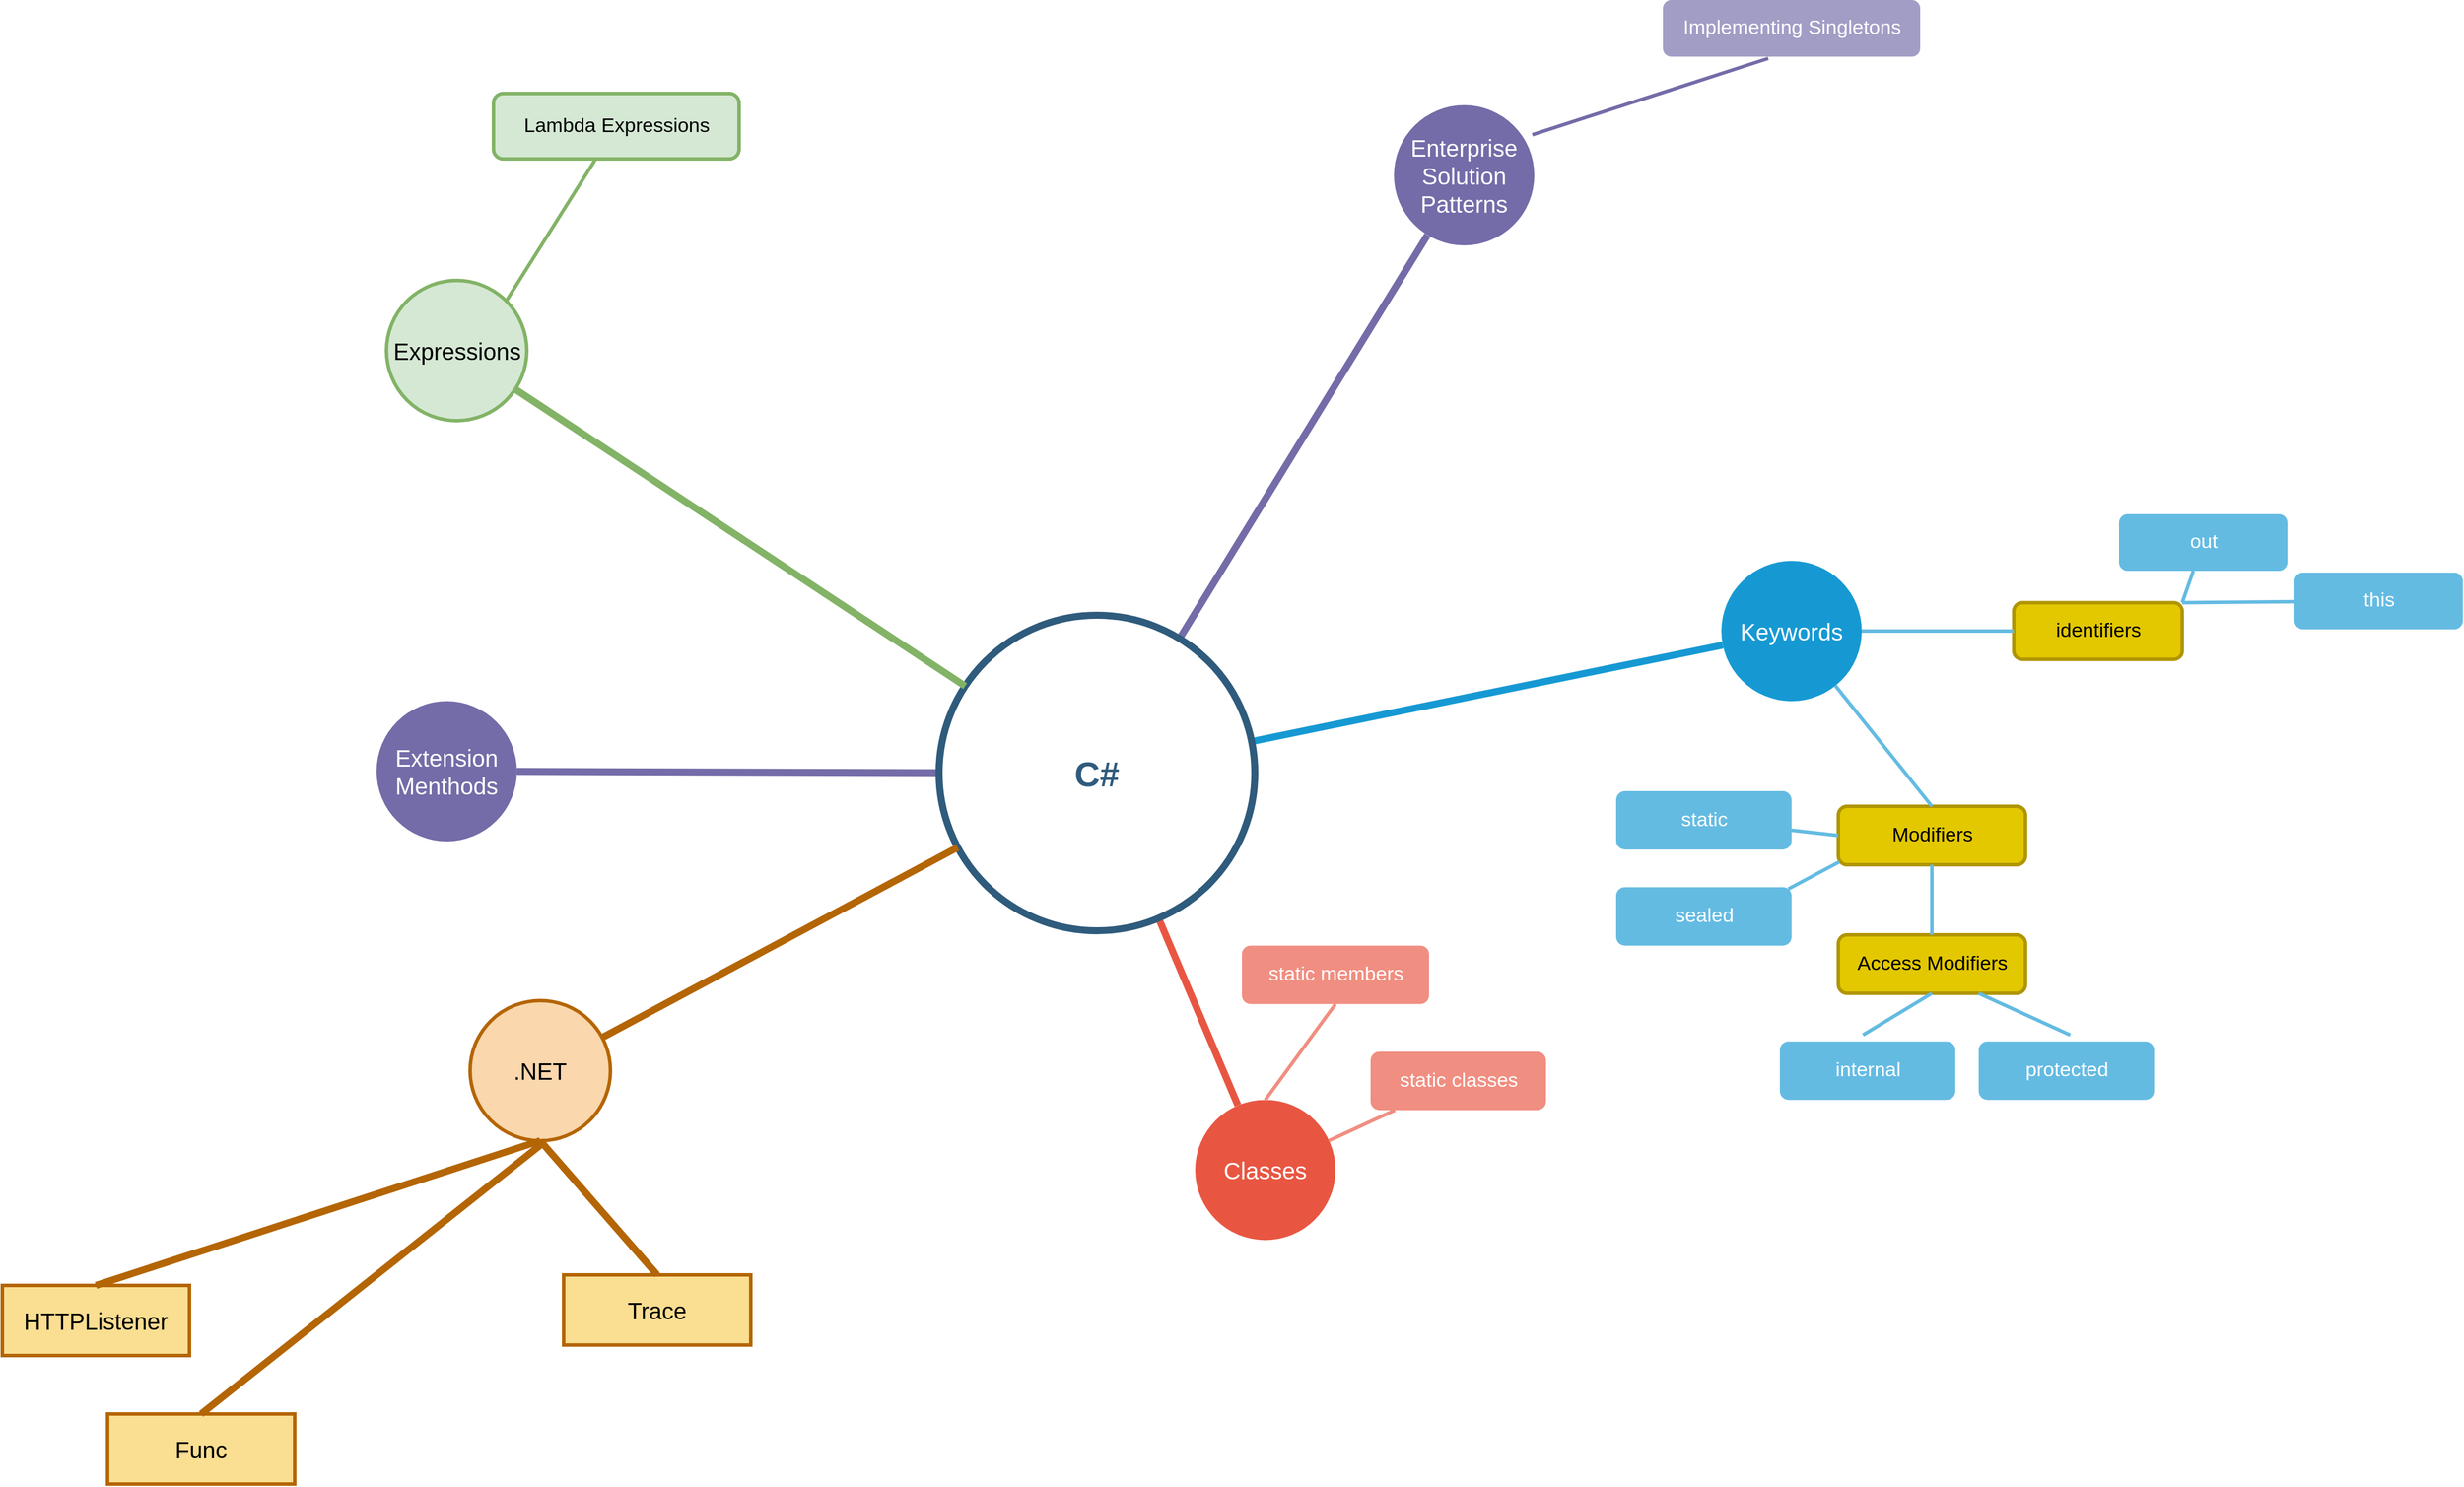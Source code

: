 <mxfile version="23.0.2" type="device">
  <diagram id="6a731a19-8d31-9384-78a2-239565b7b9f0" name="Page-1">
    <mxGraphModel dx="1793" dy="933" grid="1" gridSize="10" guides="1" tooltips="1" connect="1" arrows="1" fold="1" page="1" pageScale="1" pageWidth="1169" pageHeight="827" background="none" math="0" shadow="0">
      <root>
        <mxCell id="0" />
        <mxCell id="1" parent="0" />
        <mxCell id="1353" value="Keywords" style="ellipse;whiteSpace=wrap;html=1;shadow=0;fontFamily=Helvetica;fontSize=20;fontColor=#FFFFFF;align=center;strokeWidth=3;fillColor=#1699D3;strokeColor=none;" parent="1" vertex="1">
          <mxGeometry x="1630" y="630" width="120" height="120" as="geometry" />
        </mxCell>
        <mxCell id="1354" value="Enterprise Solution Patterns" style="ellipse;whiteSpace=wrap;html=1;shadow=0;fontFamily=Helvetica;fontSize=20;fontColor=#FFFFFF;align=center;strokeWidth=3;fillColor=#736ca8;strokeColor=none;" parent="1" vertex="1">
          <mxGeometry x="1350" y="240" width="120" height="120" as="geometry" />
        </mxCell>
        <mxCell id="1356" value="Classes" style="ellipse;whiteSpace=wrap;html=1;shadow=0;fontFamily=Helvetica;fontSize=20;fontColor=#FFFFFF;align=center;strokeWidth=3;fillColor=#E85642;strokeColor=none;" parent="1" vertex="1">
          <mxGeometry x="1180" y="1091.2" width="120" height="120" as="geometry" />
        </mxCell>
        <mxCell id="1362" style="endArrow=none;strokeWidth=6;strokeColor=#1699D3;html=1;" parent="1" source="1515" target="1353" edge="1">
          <mxGeometry relative="1" as="geometry" />
        </mxCell>
        <mxCell id="1363" style="endArrow=none;strokeWidth=6;strokeColor=#736CA8;html=1;" parent="1" source="1515" target="1516" edge="1">
          <mxGeometry relative="1" as="geometry" />
        </mxCell>
        <mxCell id="1364" style="endArrow=none;strokeWidth=6;strokeColor=#736ca8;html=1;" parent="1" source="1515" target="1354" edge="1">
          <mxGeometry relative="1" as="geometry" />
        </mxCell>
        <mxCell id="1366" value="" style="edgeStyle=none;endArrow=none;strokeWidth=6;strokeColor=#E85642;html=1;" parent="1" source="1515" target="1356" edge="1">
          <mxGeometry x="181" y="226.5" width="100" height="100" as="geometry">
            <mxPoint x="181" y="326.5" as="sourcePoint" />
            <mxPoint x="281" y="226.5" as="targetPoint" />
          </mxGeometry>
        </mxCell>
        <mxCell id="1445" value="identifiers" style="rounded=1;fillColor=#e3c800;strokeColor=#B09500;strokeWidth=3;shadow=0;html=1;fontSize=17;fontColor=#000000;" parent="1" vertex="1">
          <mxGeometry x="1880" y="665.75" width="144" height="48.5" as="geometry" />
        </mxCell>
        <mxCell id="1456" value="" style="edgeStyle=none;endArrow=none;strokeWidth=3;strokeColor=#64BBE2;html=1;" parent="1" source="1353" target="1445" edge="1">
          <mxGeometry x="-24" y="196.5" width="100" height="100" as="geometry">
            <mxPoint x="-24" y="296.5" as="sourcePoint" />
            <mxPoint x="76" y="196.5" as="targetPoint" />
          </mxGeometry>
        </mxCell>
        <mxCell id="1462" value="Implementing Singletons" style="rounded=1;fillColor=#a29dc5;strokeColor=none;strokeWidth=3;shadow=0;html=1;fontColor=#FFFFFF;fontSize=17;" parent="1" vertex="1">
          <mxGeometry x="1580" y="150" width="220" height="48.5" as="geometry" />
        </mxCell>
        <mxCell id="1490" value="static classes" style="rounded=1;fillColor=#f08e81;strokeColor=none;strokeWidth=3;shadow=0;html=1;fontColor=#FFFFFF;fontSize=17;" parent="1" vertex="1">
          <mxGeometry x="1330" y="1050" width="150" height="50" as="geometry" />
        </mxCell>
        <mxCell id="1491" value="static members" style="rounded=1;fillColor=#f08e81;strokeColor=none;strokeWidth=3;shadow=0;html=1;fontColor=#FFFFFF;fontSize=17;" parent="1" vertex="1">
          <mxGeometry x="1220" y="959.2" width="160" height="50" as="geometry" />
        </mxCell>
        <mxCell id="1503" value="" style="edgeStyle=none;endArrow=none;strokeWidth=3;strokeColor=#F08E81;html=1;" parent="1" source="1356" target="1490" edge="1">
          <mxGeometry x="188.5" y="51.5" width="100" height="100" as="geometry">
            <mxPoint x="188.5" y="151.5" as="sourcePoint" />
            <mxPoint x="288.5" y="51.5" as="targetPoint" />
          </mxGeometry>
        </mxCell>
        <mxCell id="1515" value="C#" style="ellipse;whiteSpace=wrap;html=1;shadow=0;fontFamily=Helvetica;fontSize=30;fontColor=#2F5B7C;align=center;strokeColor=#2F5B7C;strokeWidth=6;fillColor=#FFFFFF;fontStyle=1;gradientColor=none;" parent="1" vertex="1">
          <mxGeometry x="961" y="676.5" width="270" height="270" as="geometry" />
        </mxCell>
        <mxCell id="1516" value="Extension Menthods" style="ellipse;whiteSpace=wrap;html=1;shadow=0;fontFamily=Helvetica;fontSize=20;fontColor=#FFFFFF;align=center;strokeWidth=3;fillColor=#736ca8;strokeColor=none;" parent="1" vertex="1">
          <mxGeometry x="480" y="750" width="120" height="120" as="geometry" />
        </mxCell>
        <mxCell id="dE3JFqHrWZk-7uI6yQrM-1547" value="Modifiers" style="rounded=1;fillColor=#e3c800;strokeColor=#B09500;strokeWidth=3;shadow=0;html=1;fontColor=#000000;fontSize=17;" parent="1" vertex="1">
          <mxGeometry x="1730" y="840" width="160" height="50" as="geometry" />
        </mxCell>
        <mxCell id="dE3JFqHrWZk-7uI6yQrM-1549" value="" style="edgeStyle=none;endArrow=none;strokeWidth=3;strokeColor=#64BBE2;html=1;entryX=0.5;entryY=0;entryDx=0;entryDy=0;" parent="1" source="1353" target="dE3JFqHrWZk-7uI6yQrM-1547" edge="1">
          <mxGeometry x="-14" y="206.5" width="100" height="100" as="geometry">
            <mxPoint x="1948" y="891" as="sourcePoint" />
            <mxPoint x="1886" y="907" as="targetPoint" />
          </mxGeometry>
        </mxCell>
        <mxCell id="dE3JFqHrWZk-7uI6yQrM-1550" value="static" style="rounded=1;fillColor=#64BBE2;strokeColor=none;strokeWidth=3;shadow=0;html=1;fontColor=#FFFFFF;fontSize=17;" parent="1" vertex="1">
          <mxGeometry x="1540" y="827" width="150" height="50" as="geometry" />
        </mxCell>
        <mxCell id="dE3JFqHrWZk-7uI6yQrM-1551" value="" style="edgeStyle=none;endArrow=none;strokeWidth=3;strokeColor=#64BBE2;html=1;entryX=0;entryY=0.5;entryDx=0;entryDy=0;" parent="1" source="dE3JFqHrWZk-7uI6yQrM-1550" target="dE3JFqHrWZk-7uI6yQrM-1547" edge="1">
          <mxGeometry x="-4" y="216.5" width="100" height="100" as="geometry">
            <mxPoint x="2054" y="912" as="sourcePoint" />
            <mxPoint x="2120" y="960" as="targetPoint" />
          </mxGeometry>
        </mxCell>
        <mxCell id="dE3JFqHrWZk-7uI6yQrM-1552" style="endArrow=none;strokeWidth=3;strokeColor=#736ca8;html=1;entryX=0.986;entryY=0.211;entryDx=0;entryDy=0;entryPerimeter=0;" parent="1" target="1354" edge="1">
          <mxGeometry relative="1" as="geometry">
            <mxPoint x="1670" y="200" as="sourcePoint" />
            <mxPoint x="1730" y="1210" as="targetPoint" />
          </mxGeometry>
        </mxCell>
        <mxCell id="dE3JFqHrWZk-7uI6yQrM-1553" value="" style="edgeStyle=none;endArrow=none;strokeWidth=3;strokeColor=#F08E81;html=1;entryX=0.5;entryY=1;entryDx=0;entryDy=0;exitX=0.5;exitY=0;exitDx=0;exitDy=0;" parent="1" source="1356" target="1491" edge="1">
          <mxGeometry x="198.5" y="61.5" width="100" height="100" as="geometry">
            <mxPoint x="646" y="1184" as="sourcePoint" />
            <mxPoint x="687" y="1057" as="targetPoint" />
          </mxGeometry>
        </mxCell>
        <mxCell id="6J3C2WITVliitDzKt7-K-1516" style="endArrow=none;strokeWidth=6;strokeColor=#82b366;html=1;fillColor=#d5e8d4;" parent="1" source="1515" target="6J3C2WITVliitDzKt7-K-1517" edge="1">
          <mxGeometry relative="1" as="geometry">
            <mxPoint x="1137.5" y="474.5" as="sourcePoint" />
          </mxGeometry>
        </mxCell>
        <mxCell id="6J3C2WITVliitDzKt7-K-1517" value="Expressions" style="ellipse;whiteSpace=wrap;html=1;shadow=0;fontFamily=Helvetica;fontSize=20;align=center;strokeWidth=3;fillColor=#d5e8d4;strokeColor=#82b366;" parent="1" vertex="1">
          <mxGeometry x="488.5" y="390" width="120" height="120" as="geometry" />
        </mxCell>
        <mxCell id="6J3C2WITVliitDzKt7-K-1518" value="Lambda Expressions" style="rounded=1;fillColor=#d5e8d4;strokeColor=#82b366;strokeWidth=3;shadow=0;html=1;fontSize=17;" parent="1" vertex="1">
          <mxGeometry x="580" y="230" width="210" height="56" as="geometry" />
        </mxCell>
        <mxCell id="6J3C2WITVliitDzKt7-K-1519" value="" style="edgeStyle=none;endArrow=none;strokeWidth=3;strokeColor=#82b366;html=1;exitX=1;exitY=0;exitDx=0;exitDy=0;fillColor=#d5e8d4;" parent="1" source="6J3C2WITVliitDzKt7-K-1517" target="6J3C2WITVliitDzKt7-K-1518" edge="1">
          <mxGeometry x="188.5" y="51.5" width="100" height="100" as="geometry">
            <mxPoint x="592.5" y="413.5" as="sourcePoint" />
            <mxPoint x="245" y="-709" as="targetPoint" />
          </mxGeometry>
        </mxCell>
        <mxCell id="NUyUxgdjDDwg1xN5IyeY-1516" value="sealed" style="rounded=1;fillColor=#64BBE2;strokeColor=none;strokeWidth=3;shadow=0;html=1;fontColor=#FFFFFF;fontSize=17;" parent="1" vertex="1">
          <mxGeometry x="1540" y="909.2" width="150" height="50" as="geometry" />
        </mxCell>
        <mxCell id="NUyUxgdjDDwg1xN5IyeY-1517" value="" style="edgeStyle=none;endArrow=none;strokeWidth=3;strokeColor=#64BBE2;html=1;entryX=0.005;entryY=0.952;entryDx=0;entryDy=0;entryPerimeter=0;exitX=0.981;exitY=0.032;exitDx=0;exitDy=0;exitPerimeter=0;" parent="1" source="NUyUxgdjDDwg1xN5IyeY-1516" target="dE3JFqHrWZk-7uI6yQrM-1547" edge="1">
          <mxGeometry x="-4" y="216.5" width="100" height="100" as="geometry">
            <mxPoint x="2054" y="994.2" as="sourcePoint" />
            <mxPoint x="1724" y="890" as="targetPoint" />
          </mxGeometry>
        </mxCell>
        <mxCell id="NUyUxgdjDDwg1xN5IyeY-1518" value="Access Modifiers" style="rounded=1;fillColor=#e3c800;strokeColor=#B09500;strokeWidth=3;shadow=0;html=1;fontColor=#000000;fontSize=17;" parent="1" vertex="1">
          <mxGeometry x="1730" y="950" width="160" height="50" as="geometry" />
        </mxCell>
        <mxCell id="NUyUxgdjDDwg1xN5IyeY-1519" value="" style="edgeStyle=none;endArrow=none;strokeWidth=3;strokeColor=#64BBE2;html=1;entryX=0.5;entryY=1;entryDx=0;entryDy=0;" parent="1" target="dE3JFqHrWZk-7uI6yQrM-1547" edge="1">
          <mxGeometry x="-4" y="216.5" width="100" height="100" as="geometry">
            <mxPoint x="1810" y="950" as="sourcePoint" />
            <mxPoint x="1931" y="928.8" as="targetPoint" />
          </mxGeometry>
        </mxCell>
        <mxCell id="NUyUxgdjDDwg1xN5IyeY-1520" value="internal" style="rounded=1;fillColor=#64BBE2;strokeColor=none;strokeWidth=3;shadow=0;html=1;fontColor=#FFFFFF;fontSize=17;" parent="1" vertex="1">
          <mxGeometry x="1680" y="1041.2" width="150" height="50" as="geometry" />
        </mxCell>
        <mxCell id="NUyUxgdjDDwg1xN5IyeY-1521" value="" style="edgeStyle=none;endArrow=none;strokeWidth=3;strokeColor=#64BBE2;html=1;entryX=0.5;entryY=1;entryDx=0;entryDy=0;exitX=0.474;exitY=-0.11;exitDx=0;exitDy=0;exitPerimeter=0;" parent="1" source="NUyUxgdjDDwg1xN5IyeY-1520" target="NUyUxgdjDDwg1xN5IyeY-1518" edge="1">
          <mxGeometry x="-4" y="216.5" width="100" height="100" as="geometry">
            <mxPoint x="2194" y="1126.2" as="sourcePoint" />
            <mxPoint x="1871" y="1020" as="targetPoint" />
          </mxGeometry>
        </mxCell>
        <mxCell id="NUyUxgdjDDwg1xN5IyeY-1522" value="protected" style="rounded=1;fillColor=#64BBE2;strokeColor=none;strokeWidth=3;shadow=0;html=1;fontColor=#FFFFFF;fontSize=17;" parent="1" vertex="1">
          <mxGeometry x="1850" y="1041.2" width="150" height="50" as="geometry" />
        </mxCell>
        <mxCell id="NUyUxgdjDDwg1xN5IyeY-1523" value="" style="edgeStyle=none;endArrow=none;strokeWidth=3;strokeColor=#64BBE2;html=1;entryX=0.75;entryY=1;entryDx=0;entryDy=0;exitX=0.522;exitY=-0.11;exitDx=0;exitDy=0;exitPerimeter=0;" parent="1" source="NUyUxgdjDDwg1xN5IyeY-1522" target="NUyUxgdjDDwg1xN5IyeY-1518" edge="1">
          <mxGeometry x="-4" y="216.5" width="100" height="100" as="geometry">
            <mxPoint x="2364" y="1126.2" as="sourcePoint" />
            <mxPoint x="2041" y="1020" as="targetPoint" />
          </mxGeometry>
        </mxCell>
        <mxCell id="Rw_4iwD6jAH_Yf-JR5b3-1516" style="endArrow=none;strokeWidth=6;strokeColor=#b46504;html=1;fillColor=#fad7ac;" edge="1" parent="1" target="Rw_4iwD6jAH_Yf-JR5b3-1517" source="1515">
          <mxGeometry relative="1" as="geometry">
            <mxPoint x="1041" y="1068.2" as="sourcePoint" />
          </mxGeometry>
        </mxCell>
        <mxCell id="Rw_4iwD6jAH_Yf-JR5b3-1517" value=".NET" style="ellipse;whiteSpace=wrap;html=1;shadow=0;fontFamily=Helvetica;fontSize=20;align=center;strokeWidth=3;fillColor=#fad7ac;strokeColor=#b46504;" vertex="1" parent="1">
          <mxGeometry x="560" y="1006.2" width="120" height="120" as="geometry" />
        </mxCell>
        <mxCell id="Rw_4iwD6jAH_Yf-JR5b3-1518" value="HTTPListener" style="whiteSpace=wrap;html=1;fontSize=20;fillColor=#FADE91;strokeColor=#b46504;shadow=0;strokeWidth=3;" vertex="1" parent="1">
          <mxGeometry x="160" y="1250" width="160" height="60" as="geometry" />
        </mxCell>
        <mxCell id="Rw_4iwD6jAH_Yf-JR5b3-1520" style="endArrow=none;strokeWidth=6;strokeColor=#b46504;html=1;fillColor=#fad7ac;entryX=0.5;entryY=1;entryDx=0;entryDy=0;exitX=0.5;exitY=0;exitDx=0;exitDy=0;" edge="1" parent="1" source="Rw_4iwD6jAH_Yf-JR5b3-1518" target="Rw_4iwD6jAH_Yf-JR5b3-1517">
          <mxGeometry relative="1" as="geometry">
            <mxPoint x="987" y="885" as="sourcePoint" />
            <mxPoint x="683" y="1048" as="targetPoint" />
          </mxGeometry>
        </mxCell>
        <mxCell id="Rw_4iwD6jAH_Yf-JR5b3-1521" value="Trace" style="whiteSpace=wrap;html=1;fontSize=20;fillColor=#FADE91;strokeColor=#b46504;shadow=0;strokeWidth=3;" vertex="1" parent="1">
          <mxGeometry x="640" y="1241" width="160" height="60" as="geometry" />
        </mxCell>
        <mxCell id="Rw_4iwD6jAH_Yf-JR5b3-1522" style="endArrow=none;strokeWidth=6;strokeColor=#b46504;html=1;fillColor=#fad7ac;entryX=0.5;entryY=1;entryDx=0;entryDy=0;exitX=0.5;exitY=0;exitDx=0;exitDy=0;" edge="1" parent="1" source="Rw_4iwD6jAH_Yf-JR5b3-1521" target="Rw_4iwD6jAH_Yf-JR5b3-1517">
          <mxGeometry relative="1" as="geometry">
            <mxPoint x="1167" y="885.2" as="sourcePoint" />
            <mxPoint x="800" y="1126.2" as="targetPoint" />
          </mxGeometry>
        </mxCell>
        <mxCell id="Rw_4iwD6jAH_Yf-JR5b3-1523" value="Func" style="whiteSpace=wrap;html=1;fontSize=20;fillColor=#FADE91;strokeColor=#b46504;shadow=0;strokeWidth=3;" vertex="1" parent="1">
          <mxGeometry x="250" y="1360.0" width="160" height="60" as="geometry" />
        </mxCell>
        <mxCell id="Rw_4iwD6jAH_Yf-JR5b3-1524" style="endArrow=none;strokeWidth=6;strokeColor=#b46504;html=1;fillColor=#fad7ac;exitX=0.5;exitY=0;exitDx=0;exitDy=0;" edge="1" parent="1" source="Rw_4iwD6jAH_Yf-JR5b3-1523">
          <mxGeometry relative="1" as="geometry">
            <mxPoint x="1347" y="885.4" as="sourcePoint" />
            <mxPoint x="620" y="1130" as="targetPoint" />
          </mxGeometry>
        </mxCell>
        <mxCell id="Rw_4iwD6jAH_Yf-JR5b3-1525" value="this" style="rounded=1;fillColor=#64BBE2;strokeColor=none;strokeWidth=3;shadow=0;html=1;fontColor=#FFFFFF;fontSize=17;" vertex="1" parent="1">
          <mxGeometry x="2120" y="640" width="144" height="48.5" as="geometry" />
        </mxCell>
        <mxCell id="Rw_4iwD6jAH_Yf-JR5b3-1526" value="" style="edgeStyle=none;endArrow=none;strokeWidth=3;strokeColor=#64BBE2;html=1;exitX=1;exitY=0;exitDx=0;exitDy=0;" edge="1" parent="1" target="Rw_4iwD6jAH_Yf-JR5b3-1525" source="1445">
          <mxGeometry x="-24" y="196.5" width="100" height="100" as="geometry">
            <mxPoint x="1930" y="656.5" as="sourcePoint" />
            <mxPoint x="258" y="148" as="targetPoint" />
          </mxGeometry>
        </mxCell>
        <mxCell id="Rw_4iwD6jAH_Yf-JR5b3-1527" value="out" style="rounded=1;fillColor=#64BBE2;strokeColor=none;strokeWidth=3;shadow=0;html=1;fontColor=#FFFFFF;fontSize=17;" vertex="1" parent="1">
          <mxGeometry x="1970" y="590" width="144" height="48.5" as="geometry" />
        </mxCell>
        <mxCell id="Rw_4iwD6jAH_Yf-JR5b3-1528" value="" style="edgeStyle=none;endArrow=none;strokeWidth=3;strokeColor=#64BBE2;html=1;exitX=1;exitY=0;exitDx=0;exitDy=0;" edge="1" parent="1" target="Rw_4iwD6jAH_Yf-JR5b3-1527" source="1445">
          <mxGeometry x="-24" y="196.5" width="100" height="100" as="geometry">
            <mxPoint x="1978" y="700.75" as="sourcePoint" />
            <mxPoint x="108" y="98" as="targetPoint" />
          </mxGeometry>
        </mxCell>
      </root>
    </mxGraphModel>
  </diagram>
</mxfile>

